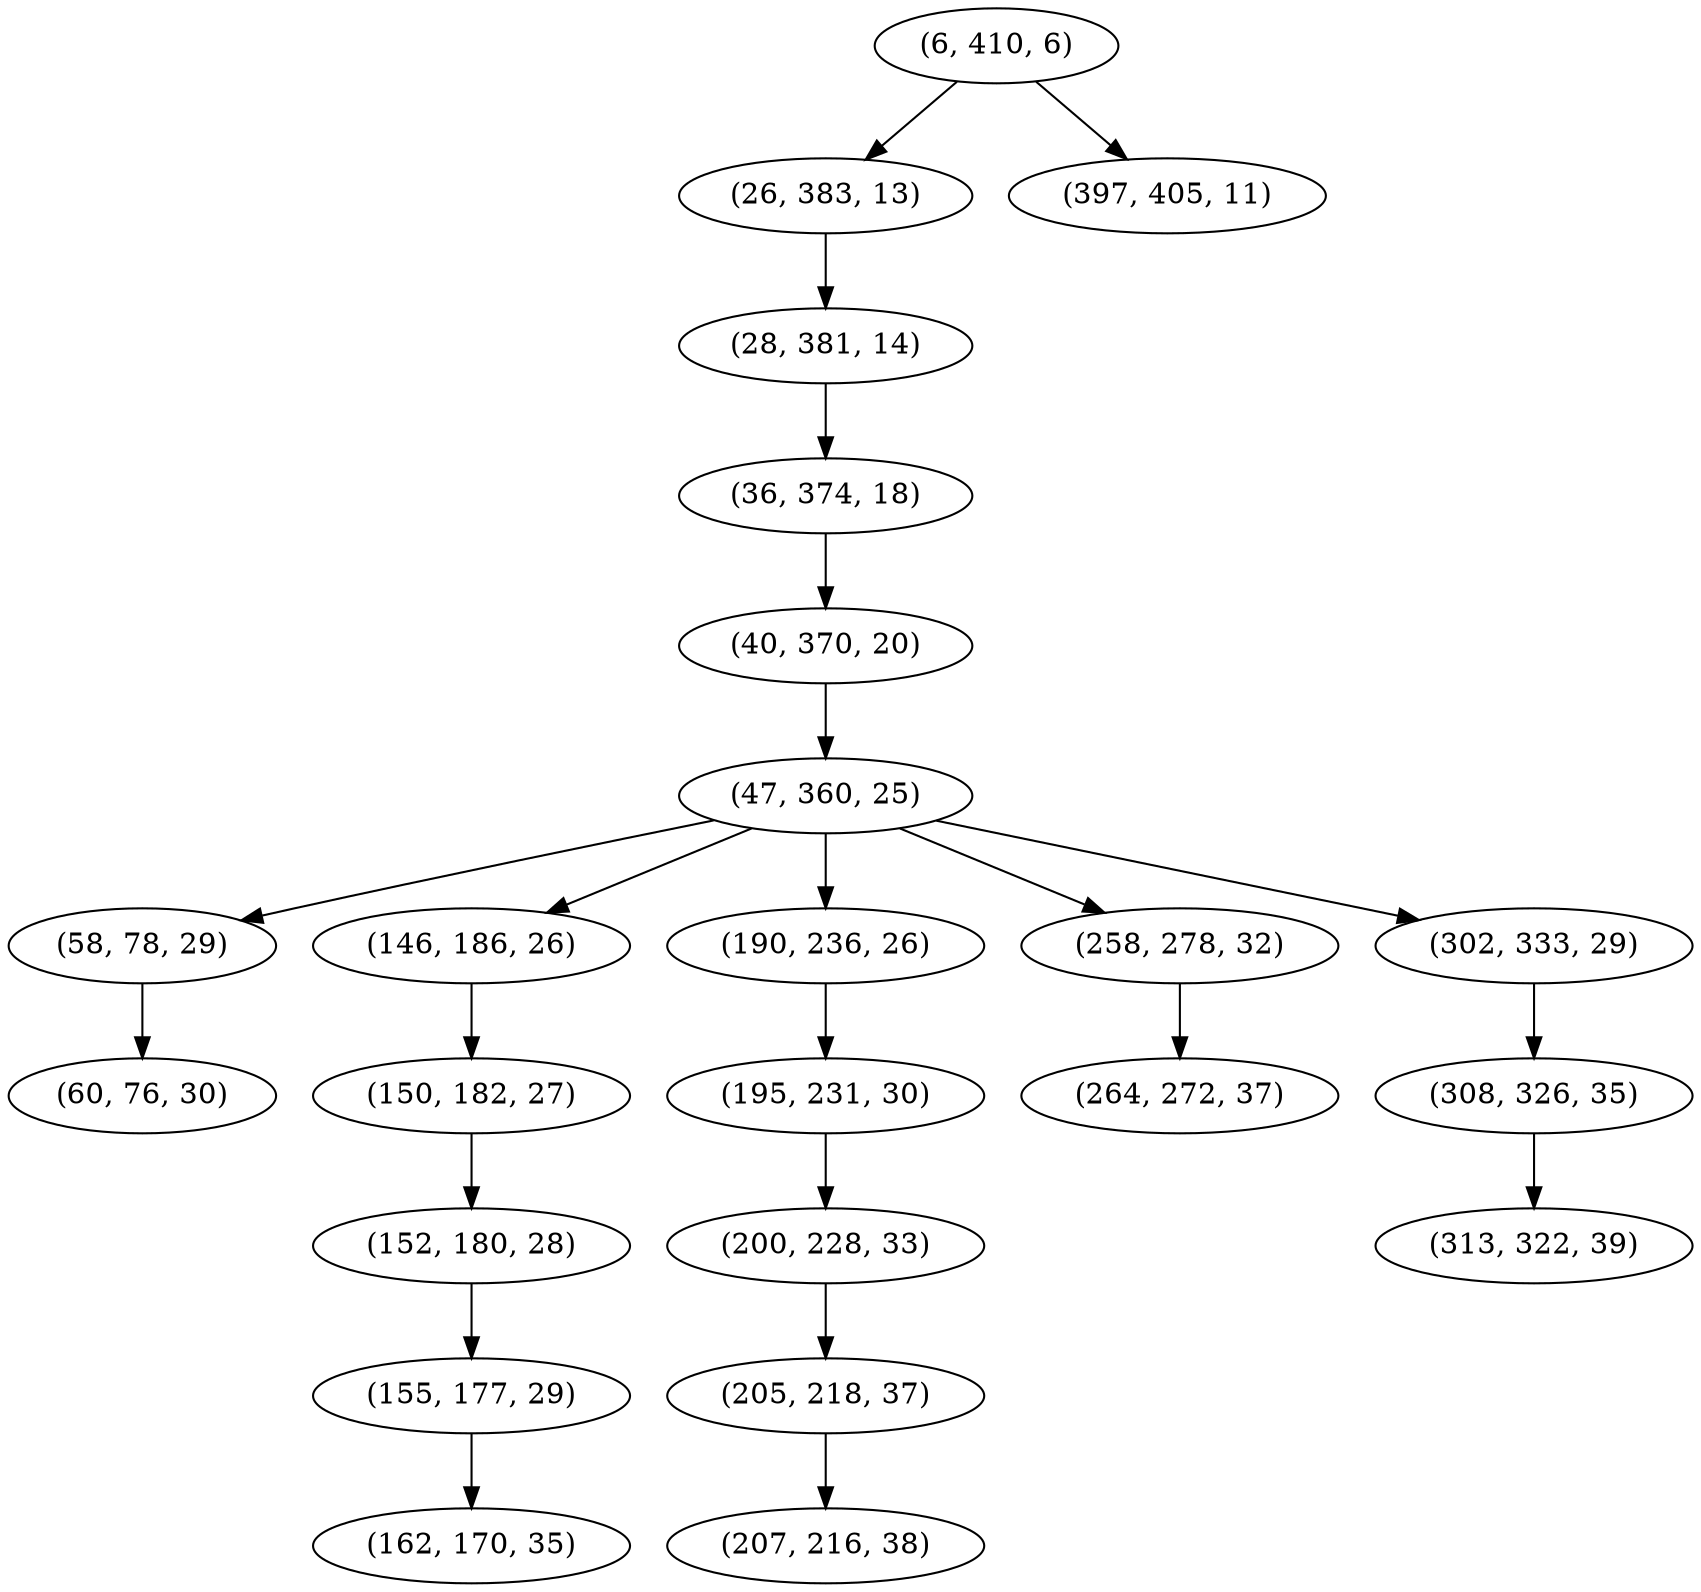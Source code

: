 digraph tree {
    "(6, 410, 6)";
    "(26, 383, 13)";
    "(28, 381, 14)";
    "(36, 374, 18)";
    "(40, 370, 20)";
    "(47, 360, 25)";
    "(58, 78, 29)";
    "(60, 76, 30)";
    "(146, 186, 26)";
    "(150, 182, 27)";
    "(152, 180, 28)";
    "(155, 177, 29)";
    "(162, 170, 35)";
    "(190, 236, 26)";
    "(195, 231, 30)";
    "(200, 228, 33)";
    "(205, 218, 37)";
    "(207, 216, 38)";
    "(258, 278, 32)";
    "(264, 272, 37)";
    "(302, 333, 29)";
    "(308, 326, 35)";
    "(313, 322, 39)";
    "(397, 405, 11)";
    "(6, 410, 6)" -> "(26, 383, 13)";
    "(6, 410, 6)" -> "(397, 405, 11)";
    "(26, 383, 13)" -> "(28, 381, 14)";
    "(28, 381, 14)" -> "(36, 374, 18)";
    "(36, 374, 18)" -> "(40, 370, 20)";
    "(40, 370, 20)" -> "(47, 360, 25)";
    "(47, 360, 25)" -> "(58, 78, 29)";
    "(47, 360, 25)" -> "(146, 186, 26)";
    "(47, 360, 25)" -> "(190, 236, 26)";
    "(47, 360, 25)" -> "(258, 278, 32)";
    "(47, 360, 25)" -> "(302, 333, 29)";
    "(58, 78, 29)" -> "(60, 76, 30)";
    "(146, 186, 26)" -> "(150, 182, 27)";
    "(150, 182, 27)" -> "(152, 180, 28)";
    "(152, 180, 28)" -> "(155, 177, 29)";
    "(155, 177, 29)" -> "(162, 170, 35)";
    "(190, 236, 26)" -> "(195, 231, 30)";
    "(195, 231, 30)" -> "(200, 228, 33)";
    "(200, 228, 33)" -> "(205, 218, 37)";
    "(205, 218, 37)" -> "(207, 216, 38)";
    "(258, 278, 32)" -> "(264, 272, 37)";
    "(302, 333, 29)" -> "(308, 326, 35)";
    "(308, 326, 35)" -> "(313, 322, 39)";
}
